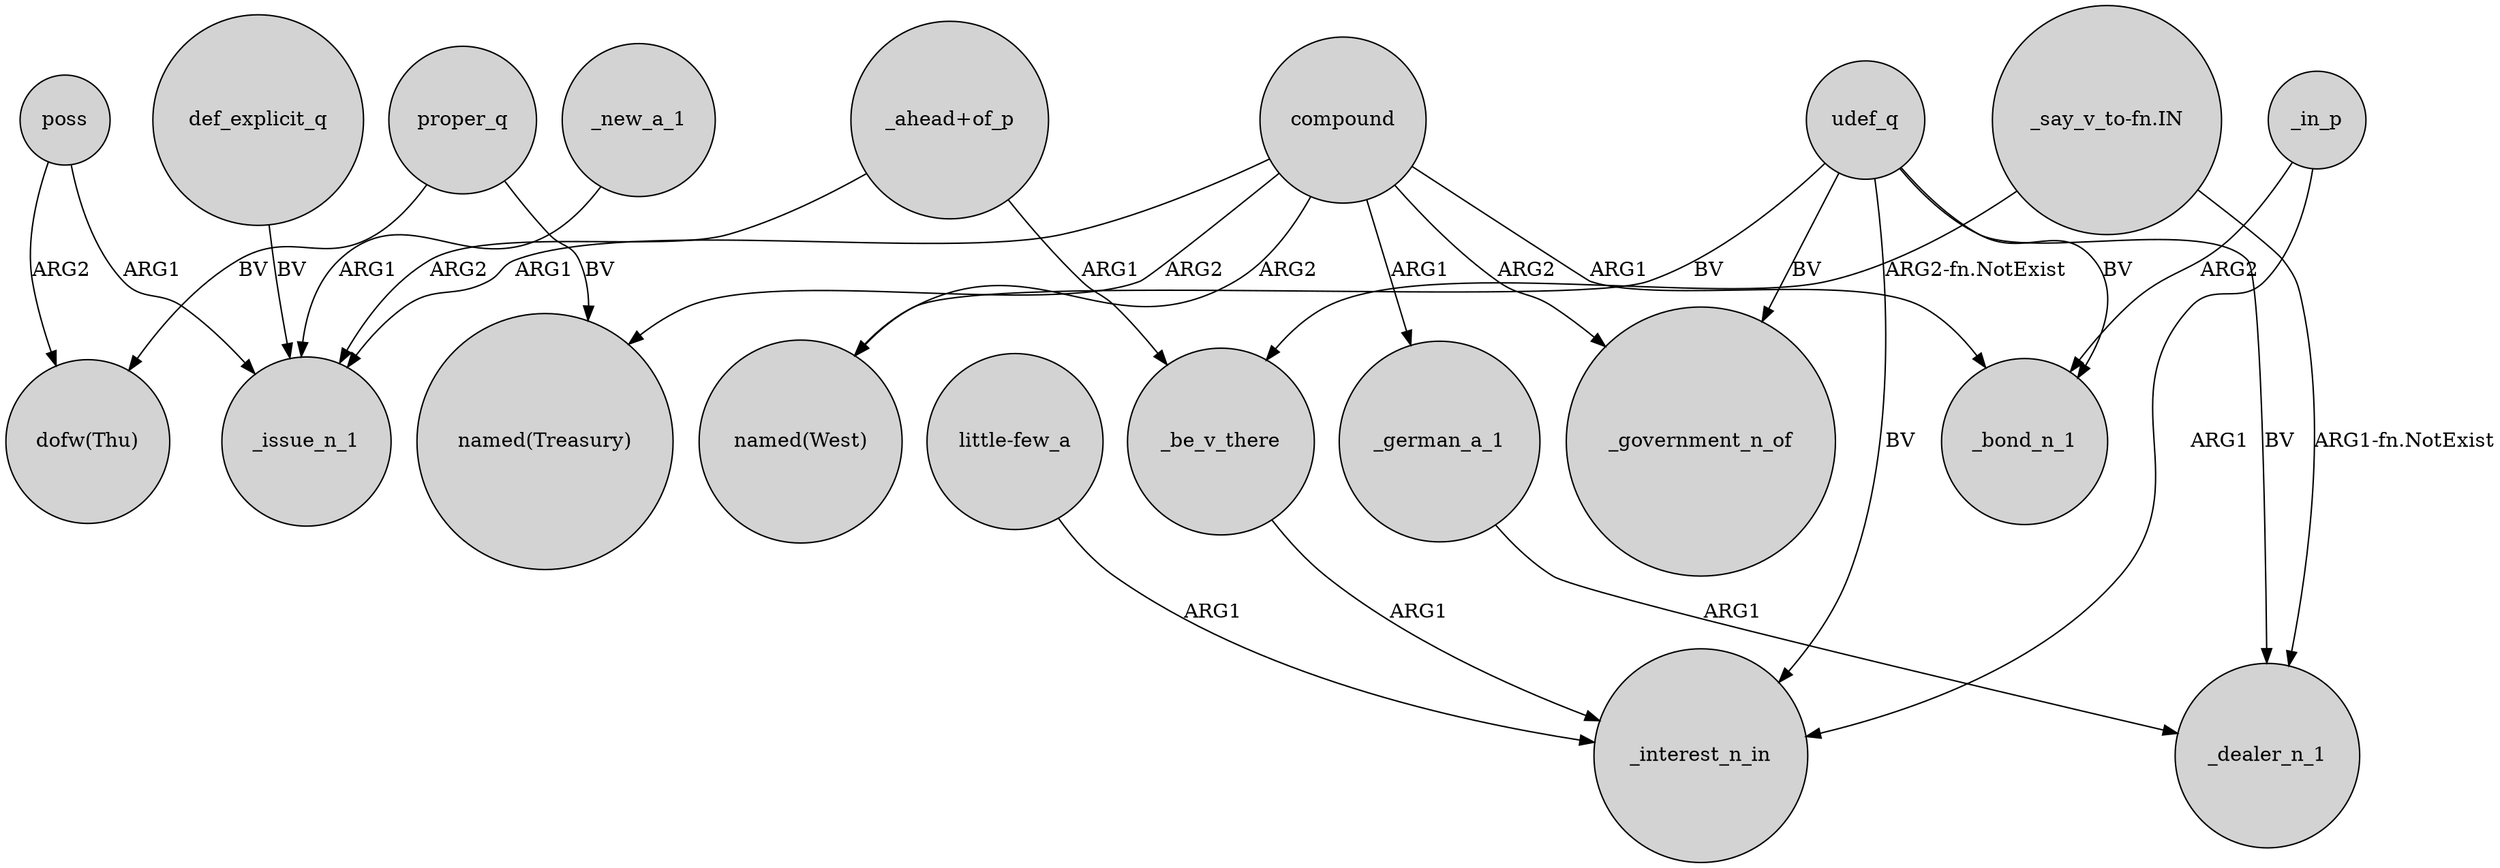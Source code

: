 digraph {
	node [shape=circle style=filled]
	compound -> "named(Treasury)" [label=ARG2]
	compound -> "named(West)" [label=ARG2]
	def_explicit_q -> _issue_n_1 [label=BV]
	poss -> "dofw(Thu)" [label=ARG2]
	compound -> _government_n_of [label=ARG2]
	udef_q -> _government_n_of [label=BV]
	"_ahead+of_p" -> _issue_n_1 [label=ARG2]
	compound -> _bond_n_1 [label=ARG1]
	_german_a_1 -> _dealer_n_1 [label=ARG1]
	udef_q -> _interest_n_in [label=BV]
	udef_q -> _bond_n_1 [label=BV]
	"_say_v_to-fn.IN" -> _dealer_n_1 [label="ARG1-fn.NotExist"]
	"_say_v_to-fn.IN" -> _be_v_there [label="ARG2-fn.NotExist"]
	udef_q -> "named(West)" [label=BV]
	proper_q -> "dofw(Thu)" [label=BV]
	"little-few_a" -> _interest_n_in [label=ARG1]
	compound -> _issue_n_1 [label=ARG1]
	proper_q -> "named(Treasury)" [label=BV]
	poss -> _issue_n_1 [label=ARG1]
	_be_v_there -> _interest_n_in [label=ARG1]
	"_ahead+of_p" -> _be_v_there [label=ARG1]
	udef_q -> _dealer_n_1 [label=BV]
	_new_a_1 -> _issue_n_1 [label=ARG1]
	_in_p -> _bond_n_1 [label=ARG2]
	compound -> _german_a_1 [label=ARG1]
	_in_p -> _interest_n_in [label=ARG1]
}

